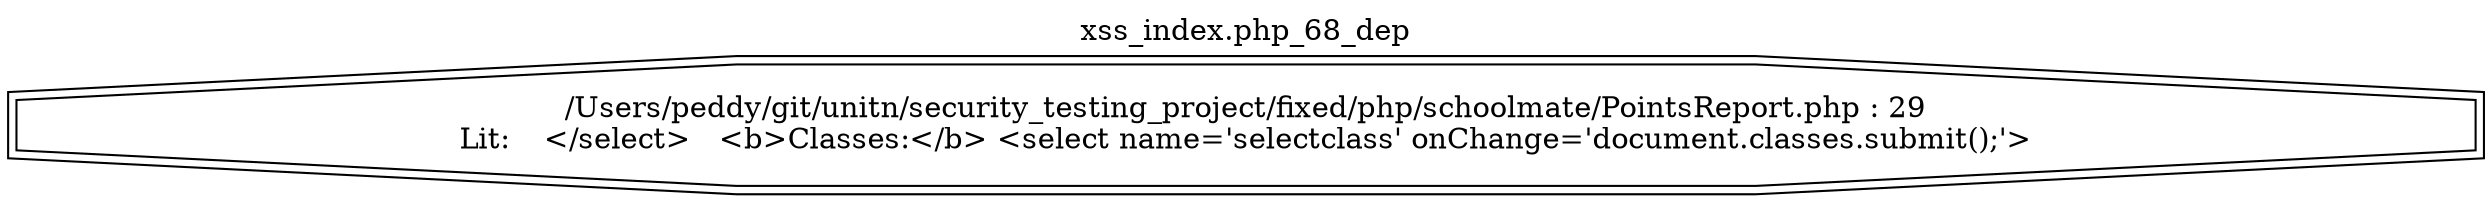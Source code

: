digraph cfg {
  label="xss_index.php_68_dep";
  labelloc=t;
  n1 [shape=doubleoctagon, label="/Users/peddy/git/unitn/security_testing_project/fixed/php/schoolmate/PointsReport.php : 29\nLit: 	 </select> &nbsp;&nbsp;<b>Classes:</b> <select name='selectclass' onChange='document.classes.submit();'>\n"];
}
